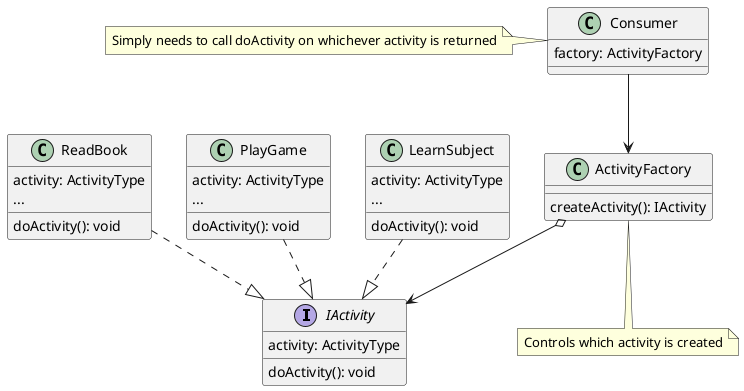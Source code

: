 @startuml



interface IActivity {
    activity: ActivityType
    doActivity(): void
}

class ActivityFactory {
    createActivity(): IActivity
}

note bottom: Controls which activity is created

class ReadBook {
    activity: ActivityType
     doActivity(): void
    ...
}
class PlayGame {
    activity: ActivityType
     doActivity(): void
    ...
}
class LearnSubject {
    activity: ActivityType
     doActivity(): void
    ...
}

class Consumer {
    factory: ActivityFactory
}

note left: Simply needs to call doActivity on whichever activity is returned

Consumer --> ActivityFactory
ActivityFactory o--> IActivity
ReadBook ..|> IActivity
PlayGame..|> IActivity
LearnSubject ..|> IActivity

@enduml
